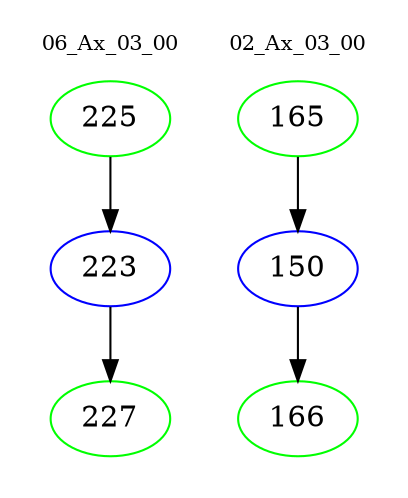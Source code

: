 digraph{
subgraph cluster_0 {
color = white
label = "06_Ax_03_00";
fontsize=10;
T0_225 [label="225", color="green"]
T0_225 -> T0_223 [color="black"]
T0_223 [label="223", color="blue"]
T0_223 -> T0_227 [color="black"]
T0_227 [label="227", color="green"]
}
subgraph cluster_1 {
color = white
label = "02_Ax_03_00";
fontsize=10;
T1_165 [label="165", color="green"]
T1_165 -> T1_150 [color="black"]
T1_150 [label="150", color="blue"]
T1_150 -> T1_166 [color="black"]
T1_166 [label="166", color="green"]
}
}
